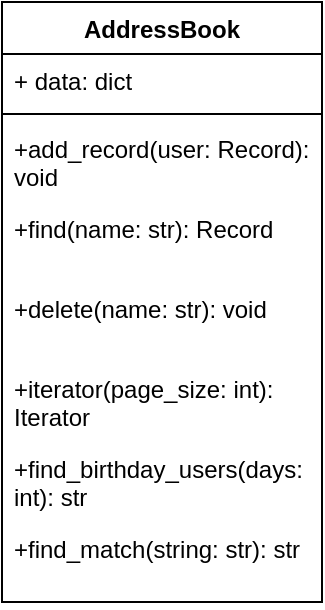 <mxfile version="22.0.8" type="github">
  <diagram name="Сторінка-1" id="TLs1bnMFLokIJI0Ao59b">
    <mxGraphModel dx="756" dy="486" grid="1" gridSize="10" guides="1" tooltips="1" connect="1" arrows="1" fold="1" page="1" pageScale="1" pageWidth="827" pageHeight="1169" math="0" shadow="0">
      <root>
        <mxCell id="0" />
        <mxCell id="1" parent="0" />
        <mxCell id="YQeeu5xgUG6O1fZ1DR1G-2" value="AddressBook" style="swimlane;fontStyle=1;align=center;verticalAlign=top;childLayout=stackLayout;horizontal=1;startSize=26;horizontalStack=0;resizeParent=1;resizeParentMax=0;resizeLast=0;collapsible=1;marginBottom=0;whiteSpace=wrap;html=1;" parent="1" vertex="1">
          <mxGeometry x="80" y="640" width="160" height="300" as="geometry">
            <mxRectangle x="90" y="670" width="100" height="30" as="alternateBounds" />
          </mxGeometry>
        </mxCell>
        <mxCell id="YQeeu5xgUG6O1fZ1DR1G-3" value="+ data: dict" style="text;strokeColor=none;fillColor=none;align=left;verticalAlign=top;spacingLeft=4;spacingRight=4;overflow=hidden;rotatable=0;points=[[0,0.5],[1,0.5]];portConstraint=eastwest;whiteSpace=wrap;html=1;" parent="YQeeu5xgUG6O1fZ1DR1G-2" vertex="1">
          <mxGeometry y="26" width="160" height="26" as="geometry" />
        </mxCell>
        <mxCell id="YQeeu5xgUG6O1fZ1DR1G-4" value="" style="line;strokeWidth=1;fillColor=none;align=left;verticalAlign=middle;spacingTop=-1;spacingLeft=3;spacingRight=3;rotatable=0;labelPosition=right;points=[];portConstraint=eastwest;strokeColor=inherit;" parent="YQeeu5xgUG6O1fZ1DR1G-2" vertex="1">
          <mxGeometry y="52" width="160" height="8" as="geometry" />
        </mxCell>
        <mxCell id="YQeeu5xgUG6O1fZ1DR1G-5" value="+add_record(user: Record): void" style="text;strokeColor=none;fillColor=none;align=left;verticalAlign=top;spacingLeft=4;spacingRight=4;overflow=hidden;rotatable=0;points=[[0,0.5],[1,0.5]];portConstraint=eastwest;whiteSpace=wrap;html=1;" parent="YQeeu5xgUG6O1fZ1DR1G-2" vertex="1">
          <mxGeometry y="60" width="160" height="40" as="geometry" />
        </mxCell>
        <mxCell id="8fBpfCqB0RzkSUuVWOnT-1" value="+find(name: str): Record" style="text;strokeColor=none;fillColor=none;align=left;verticalAlign=top;spacingLeft=4;spacingRight=4;overflow=hidden;rotatable=0;points=[[0,0.5],[1,0.5]];portConstraint=eastwest;whiteSpace=wrap;html=1;" vertex="1" parent="YQeeu5xgUG6O1fZ1DR1G-2">
          <mxGeometry y="100" width="160" height="40" as="geometry" />
        </mxCell>
        <mxCell id="8fBpfCqB0RzkSUuVWOnT-2" value="+delete(name: str): void" style="text;strokeColor=none;fillColor=none;align=left;verticalAlign=top;spacingLeft=4;spacingRight=4;overflow=hidden;rotatable=0;points=[[0,0.5],[1,0.5]];portConstraint=eastwest;whiteSpace=wrap;html=1;" vertex="1" parent="YQeeu5xgUG6O1fZ1DR1G-2">
          <mxGeometry y="140" width="160" height="40" as="geometry" />
        </mxCell>
        <mxCell id="8fBpfCqB0RzkSUuVWOnT-3" value="+iterator(page_size: int): Iterator" style="text;strokeColor=none;fillColor=none;align=left;verticalAlign=top;spacingLeft=4;spacingRight=4;overflow=hidden;rotatable=0;points=[[0,0.5],[1,0.5]];portConstraint=eastwest;whiteSpace=wrap;html=1;" vertex="1" parent="YQeeu5xgUG6O1fZ1DR1G-2">
          <mxGeometry y="180" width="160" height="40" as="geometry" />
        </mxCell>
        <mxCell id="8fBpfCqB0RzkSUuVWOnT-4" value="+find_birthday_users(days: int): str" style="text;strokeColor=none;fillColor=none;align=left;verticalAlign=top;spacingLeft=4;spacingRight=4;overflow=hidden;rotatable=0;points=[[0,0.5],[1,0.5]];portConstraint=eastwest;whiteSpace=wrap;html=1;" vertex="1" parent="YQeeu5xgUG6O1fZ1DR1G-2">
          <mxGeometry y="220" width="160" height="40" as="geometry" />
        </mxCell>
        <mxCell id="8fBpfCqB0RzkSUuVWOnT-5" value="+find_match(string: str): str" style="text;strokeColor=none;fillColor=none;align=left;verticalAlign=top;spacingLeft=4;spacingRight=4;overflow=hidden;rotatable=0;points=[[0,0.5],[1,0.5]];portConstraint=eastwest;whiteSpace=wrap;html=1;" vertex="1" parent="YQeeu5xgUG6O1fZ1DR1G-2">
          <mxGeometry y="260" width="160" height="40" as="geometry" />
        </mxCell>
      </root>
    </mxGraphModel>
  </diagram>
</mxfile>
